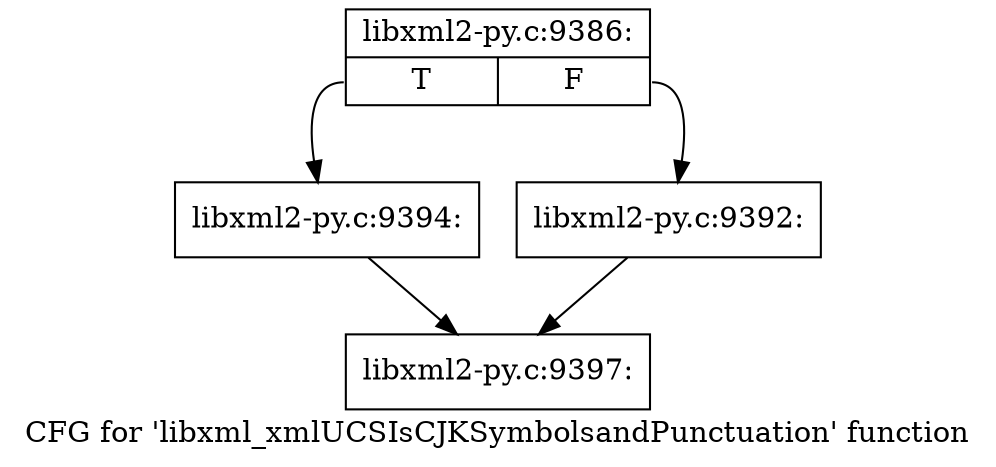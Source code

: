 digraph "CFG for 'libxml_xmlUCSIsCJKSymbolsandPunctuation' function" {
	label="CFG for 'libxml_xmlUCSIsCJKSymbolsandPunctuation' function";

	Node0x4512720 [shape=record,label="{libxml2-py.c:9386:|{<s0>T|<s1>F}}"];
	Node0x4512720:s0 -> Node0x45155a0;
	Node0x4512720:s1 -> Node0x4515550;
	Node0x4515550 [shape=record,label="{libxml2-py.c:9392:}"];
	Node0x4515550 -> Node0x4513dd0;
	Node0x45155a0 [shape=record,label="{libxml2-py.c:9394:}"];
	Node0x45155a0 -> Node0x4513dd0;
	Node0x4513dd0 [shape=record,label="{libxml2-py.c:9397:}"];
}

